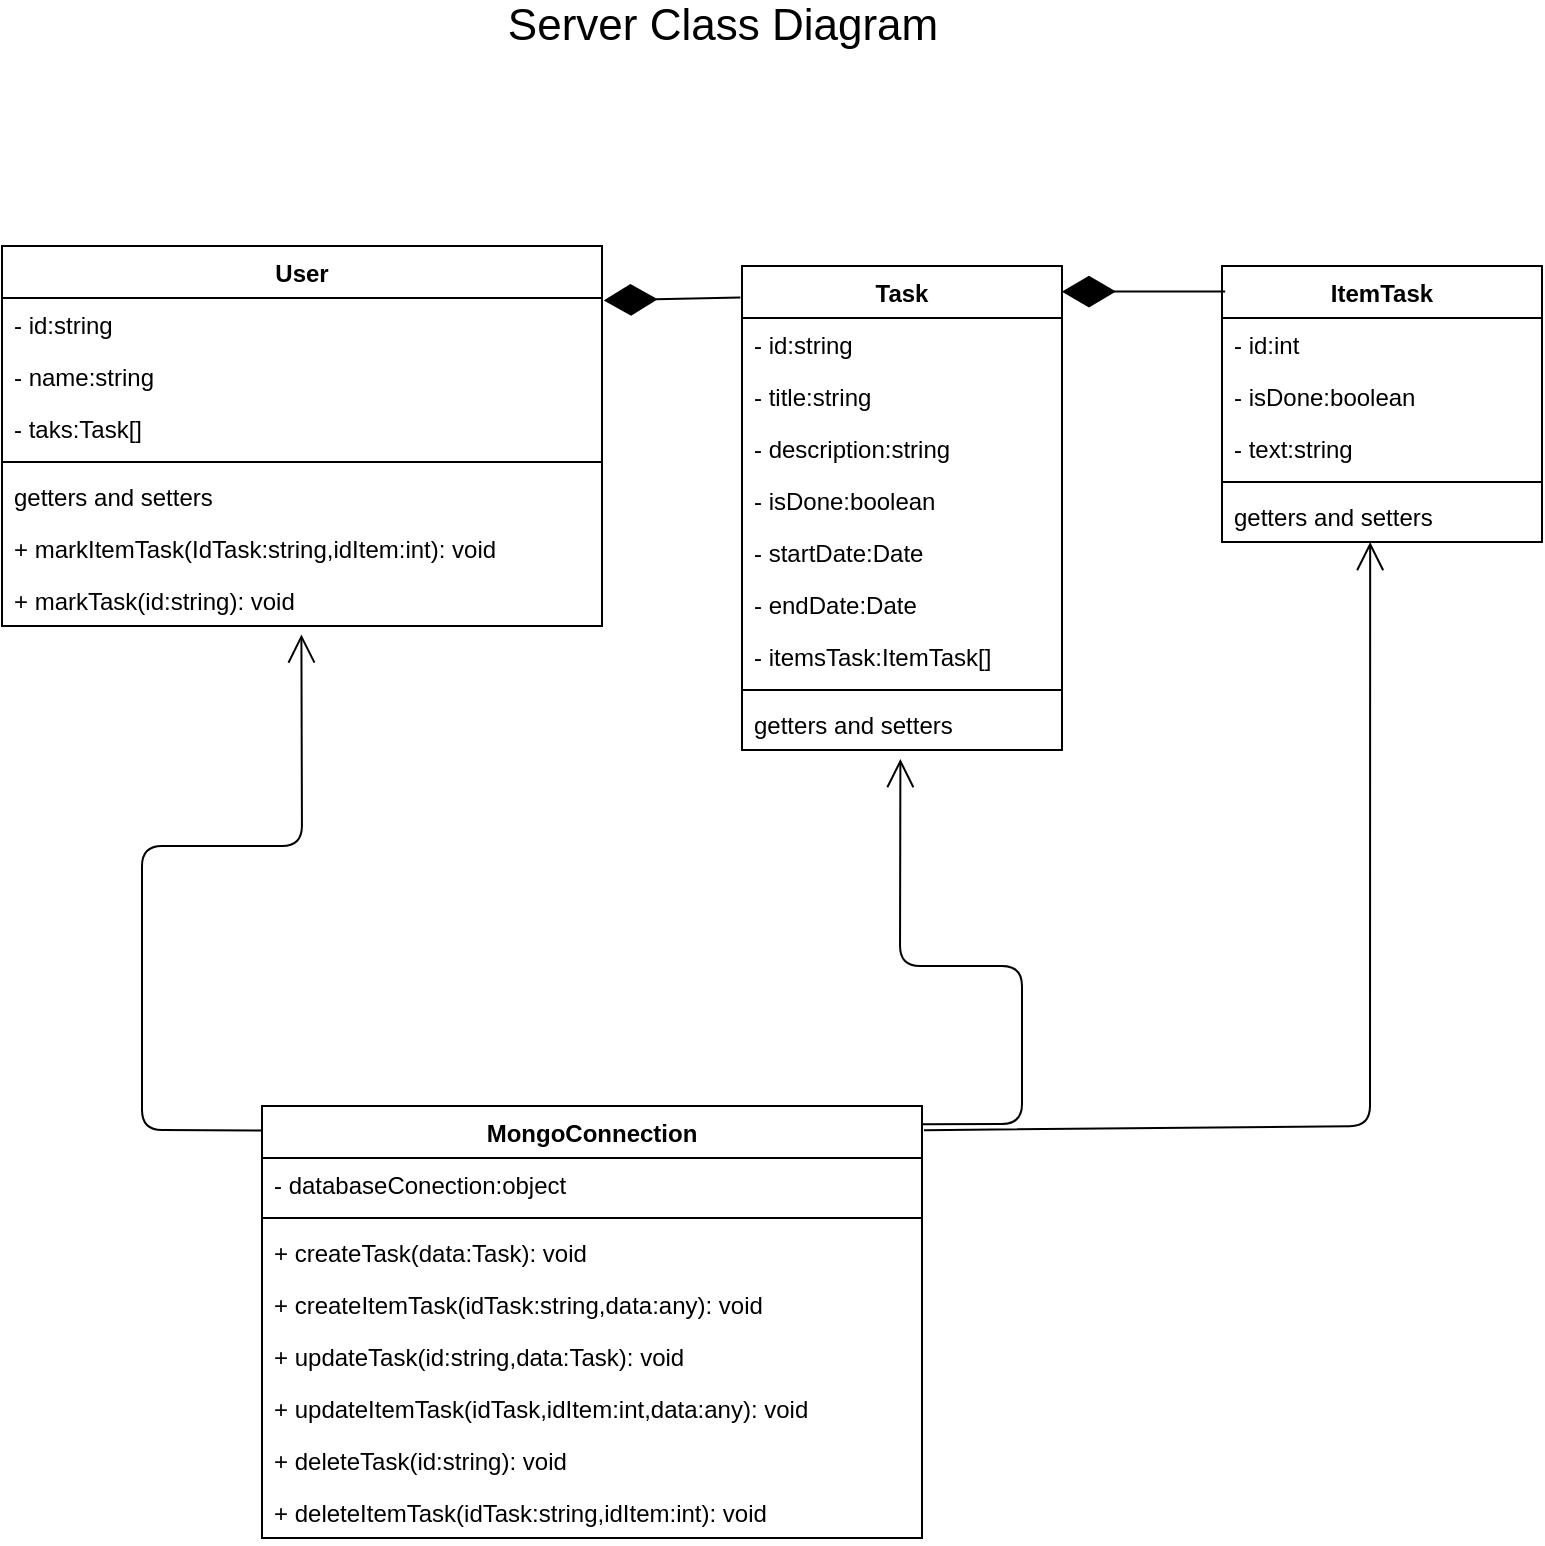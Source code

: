 <mxfile>
    <diagram id="50qi18_io6OZoOawAv0M" name="server-class-diagram">
        <mxGraphModel dx="994" dy="684" grid="1" gridSize="10" guides="1" tooltips="1" connect="1" arrows="1" fold="1" page="1" pageScale="1" pageWidth="1920" pageHeight="1200" math="0" shadow="0">
            <root>
                <mxCell id="0"/>
                <mxCell id="1" parent="0"/>
                <mxCell id="Xc-XRdm0GFgDPYHEz2J1-1" value="User" style="swimlane;fontStyle=1;align=center;verticalAlign=top;childLayout=stackLayout;horizontal=1;startSize=26;horizontalStack=0;resizeParent=1;resizeParentMax=0;resizeLast=0;collapsible=1;marginBottom=0;" parent="1" vertex="1">
                    <mxGeometry x="190" y="180" width="300" height="190" as="geometry"/>
                </mxCell>
                <mxCell id="Xc-XRdm0GFgDPYHEz2J1-2" value="- id:string" style="text;strokeColor=none;fillColor=none;align=left;verticalAlign=top;spacingLeft=4;spacingRight=4;overflow=hidden;rotatable=0;points=[[0,0.5],[1,0.5]];portConstraint=eastwest;" parent="Xc-XRdm0GFgDPYHEz2J1-1" vertex="1">
                    <mxGeometry y="26" width="300" height="26" as="geometry"/>
                </mxCell>
                <mxCell id="Xc-XRdm0GFgDPYHEz2J1-19" value="- name:string" style="text;strokeColor=none;fillColor=none;align=left;verticalAlign=top;spacingLeft=4;spacingRight=4;overflow=hidden;rotatable=0;points=[[0,0.5],[1,0.5]];portConstraint=eastwest;" parent="Xc-XRdm0GFgDPYHEz2J1-1" vertex="1">
                    <mxGeometry y="52" width="300" height="26" as="geometry"/>
                </mxCell>
                <mxCell id="Xc-XRdm0GFgDPYHEz2J1-20" value="- taks:Task[]" style="text;strokeColor=none;fillColor=none;align=left;verticalAlign=top;spacingLeft=4;spacingRight=4;overflow=hidden;rotatable=0;points=[[0,0.5],[1,0.5]];portConstraint=eastwest;" parent="Xc-XRdm0GFgDPYHEz2J1-1" vertex="1">
                    <mxGeometry y="78" width="300" height="26" as="geometry"/>
                </mxCell>
                <mxCell id="Xc-XRdm0GFgDPYHEz2J1-3" value="" style="line;strokeWidth=1;fillColor=none;align=left;verticalAlign=middle;spacingTop=-1;spacingLeft=3;spacingRight=3;rotatable=0;labelPosition=right;points=[];portConstraint=eastwest;" parent="Xc-XRdm0GFgDPYHEz2J1-1" vertex="1">
                    <mxGeometry y="104" width="300" height="8" as="geometry"/>
                </mxCell>
                <mxCell id="Xc-XRdm0GFgDPYHEz2J1-40" value="getters and setters" style="text;strokeColor=none;fillColor=none;align=left;verticalAlign=top;spacingLeft=4;spacingRight=4;overflow=hidden;rotatable=0;points=[[0,0.5],[1,0.5]];portConstraint=eastwest;" parent="Xc-XRdm0GFgDPYHEz2J1-1" vertex="1">
                    <mxGeometry y="112" width="300" height="26" as="geometry"/>
                </mxCell>
                <mxCell id="Xc-XRdm0GFgDPYHEz2J1-27" value="+ markItemTask(IdTask:string,idItem:int): void" style="text;strokeColor=none;fillColor=none;align=left;verticalAlign=top;spacingLeft=4;spacingRight=4;overflow=hidden;rotatable=0;points=[[0,0.5],[1,0.5]];portConstraint=eastwest;" parent="Xc-XRdm0GFgDPYHEz2J1-1" vertex="1">
                    <mxGeometry y="138" width="300" height="26" as="geometry"/>
                </mxCell>
                <mxCell id="Xc-XRdm0GFgDPYHEz2J1-4" value="+ markTask(id:string): void" style="text;strokeColor=none;fillColor=none;align=left;verticalAlign=top;spacingLeft=4;spacingRight=4;overflow=hidden;rotatable=0;points=[[0,0.5],[1,0.5]];portConstraint=eastwest;" parent="Xc-XRdm0GFgDPYHEz2J1-1" vertex="1">
                    <mxGeometry y="164" width="300" height="26" as="geometry"/>
                </mxCell>
                <mxCell id="Xc-XRdm0GFgDPYHEz2J1-5" value="Task" style="swimlane;fontStyle=1;align=center;verticalAlign=top;childLayout=stackLayout;horizontal=1;startSize=26;horizontalStack=0;resizeParent=1;resizeParentMax=0;resizeLast=0;collapsible=1;marginBottom=0;" parent="1" vertex="1">
                    <mxGeometry x="560" y="190" width="160" height="242" as="geometry"/>
                </mxCell>
                <mxCell id="Xc-XRdm0GFgDPYHEz2J1-21" value="- id:string" style="text;strokeColor=none;fillColor=none;align=left;verticalAlign=top;spacingLeft=4;spacingRight=4;overflow=hidden;rotatable=0;points=[[0,0.5],[1,0.5]];portConstraint=eastwest;" parent="Xc-XRdm0GFgDPYHEz2J1-5" vertex="1">
                    <mxGeometry y="26" width="160" height="26" as="geometry"/>
                </mxCell>
                <mxCell id="Xc-XRdm0GFgDPYHEz2J1-6" value="- title:string" style="text;strokeColor=none;fillColor=none;align=left;verticalAlign=top;spacingLeft=4;spacingRight=4;overflow=hidden;rotatable=0;points=[[0,0.5],[1,0.5]];portConstraint=eastwest;" parent="Xc-XRdm0GFgDPYHEz2J1-5" vertex="1">
                    <mxGeometry y="52" width="160" height="26" as="geometry"/>
                </mxCell>
                <mxCell id="Xc-XRdm0GFgDPYHEz2J1-9" value="- description:string" style="text;strokeColor=none;fillColor=none;align=left;verticalAlign=top;spacingLeft=4;spacingRight=4;overflow=hidden;rotatable=0;points=[[0,0.5],[1,0.5]];portConstraint=eastwest;" parent="Xc-XRdm0GFgDPYHEz2J1-5" vertex="1">
                    <mxGeometry y="78" width="160" height="26" as="geometry"/>
                </mxCell>
                <mxCell id="Xc-XRdm0GFgDPYHEz2J1-10" value="- isDone:boolean" style="text;strokeColor=none;fillColor=none;align=left;verticalAlign=top;spacingLeft=4;spacingRight=4;overflow=hidden;rotatable=0;points=[[0,0.5],[1,0.5]];portConstraint=eastwest;" parent="Xc-XRdm0GFgDPYHEz2J1-5" vertex="1">
                    <mxGeometry y="104" width="160" height="26" as="geometry"/>
                </mxCell>
                <mxCell id="Xc-XRdm0GFgDPYHEz2J1-17" value="- startDate:Date" style="text;strokeColor=none;fillColor=none;align=left;verticalAlign=top;spacingLeft=4;spacingRight=4;overflow=hidden;rotatable=0;points=[[0,0.5],[1,0.5]];portConstraint=eastwest;" parent="Xc-XRdm0GFgDPYHEz2J1-5" vertex="1">
                    <mxGeometry y="130" width="160" height="26" as="geometry"/>
                </mxCell>
                <mxCell id="Xc-XRdm0GFgDPYHEz2J1-18" value="- endDate:Date" style="text;strokeColor=none;fillColor=none;align=left;verticalAlign=top;spacingLeft=4;spacingRight=4;overflow=hidden;rotatable=0;points=[[0,0.5],[1,0.5]];portConstraint=eastwest;" parent="Xc-XRdm0GFgDPYHEz2J1-5" vertex="1">
                    <mxGeometry y="156" width="160" height="26" as="geometry"/>
                </mxCell>
                <mxCell id="Xc-XRdm0GFgDPYHEz2J1-22" value="- itemsTask:ItemTask[]" style="text;strokeColor=none;fillColor=none;align=left;verticalAlign=top;spacingLeft=4;spacingRight=4;overflow=hidden;rotatable=0;points=[[0,0.5],[1,0.5]];portConstraint=eastwest;" parent="Xc-XRdm0GFgDPYHEz2J1-5" vertex="1">
                    <mxGeometry y="182" width="160" height="26" as="geometry"/>
                </mxCell>
                <mxCell id="Xc-XRdm0GFgDPYHEz2J1-31" value="" style="line;strokeWidth=1;fillColor=none;align=left;verticalAlign=middle;spacingTop=-1;spacingLeft=3;spacingRight=3;rotatable=0;labelPosition=right;points=[];portConstraint=eastwest;" parent="Xc-XRdm0GFgDPYHEz2J1-5" vertex="1">
                    <mxGeometry y="208" width="160" height="8" as="geometry"/>
                </mxCell>
                <mxCell id="Xc-XRdm0GFgDPYHEz2J1-32" value="getters and setters" style="text;strokeColor=none;fillColor=none;align=left;verticalAlign=top;spacingLeft=4;spacingRight=4;overflow=hidden;rotatable=0;points=[[0,0.5],[1,0.5]];portConstraint=eastwest;" parent="Xc-XRdm0GFgDPYHEz2J1-5" vertex="1">
                    <mxGeometry y="216" width="160" height="26" as="geometry"/>
                </mxCell>
                <mxCell id="Xc-XRdm0GFgDPYHEz2J1-11" value="ItemTask" style="swimlane;fontStyle=1;align=center;verticalAlign=top;childLayout=stackLayout;horizontal=1;startSize=26;horizontalStack=0;resizeParent=1;resizeParentMax=0;resizeLast=0;collapsible=1;marginBottom=0;" parent="1" vertex="1">
                    <mxGeometry x="800" y="190" width="160" height="138" as="geometry"/>
                </mxCell>
                <mxCell id="Xc-XRdm0GFgDPYHEz2J1-12" value="- id:int" style="text;strokeColor=none;fillColor=none;align=left;verticalAlign=top;spacingLeft=4;spacingRight=4;overflow=hidden;rotatable=0;points=[[0,0.5],[1,0.5]];portConstraint=eastwest;" parent="Xc-XRdm0GFgDPYHEz2J1-11" vertex="1">
                    <mxGeometry y="26" width="160" height="26" as="geometry"/>
                </mxCell>
                <mxCell id="Xc-XRdm0GFgDPYHEz2J1-28" value="- isDone:boolean" style="text;strokeColor=none;fillColor=none;align=left;verticalAlign=top;spacingLeft=4;spacingRight=4;overflow=hidden;rotatable=0;points=[[0,0.5],[1,0.5]];portConstraint=eastwest;" parent="Xc-XRdm0GFgDPYHEz2J1-11" vertex="1">
                    <mxGeometry y="52" width="160" height="26" as="geometry"/>
                </mxCell>
                <mxCell id="Xc-XRdm0GFgDPYHEz2J1-13" value="- text:string" style="text;strokeColor=none;fillColor=none;align=left;verticalAlign=top;spacingLeft=4;spacingRight=4;overflow=hidden;rotatable=0;points=[[0,0.5],[1,0.5]];portConstraint=eastwest;" parent="Xc-XRdm0GFgDPYHEz2J1-11" vertex="1">
                    <mxGeometry y="78" width="160" height="26" as="geometry"/>
                </mxCell>
                <mxCell id="Xc-XRdm0GFgDPYHEz2J1-33" value="" style="line;strokeWidth=1;fillColor=none;align=left;verticalAlign=middle;spacingTop=-1;spacingLeft=3;spacingRight=3;rotatable=0;labelPosition=right;points=[];portConstraint=eastwest;" parent="Xc-XRdm0GFgDPYHEz2J1-11" vertex="1">
                    <mxGeometry y="104" width="160" height="8" as="geometry"/>
                </mxCell>
                <mxCell id="Xc-XRdm0GFgDPYHEz2J1-39" value="getters and setters" style="text;strokeColor=none;fillColor=none;align=left;verticalAlign=top;spacingLeft=4;spacingRight=4;overflow=hidden;rotatable=0;points=[[0,0.5],[1,0.5]];portConstraint=eastwest;" parent="Xc-XRdm0GFgDPYHEz2J1-11" vertex="1">
                    <mxGeometry y="112" width="160" height="26" as="geometry"/>
                </mxCell>
                <mxCell id="Xc-XRdm0GFgDPYHEz2J1-25" value="" style="endArrow=diamondThin;endFill=1;endSize=24;html=1;entryX=1;entryY=0.053;entryDx=0;entryDy=0;entryPerimeter=0;exitX=0.01;exitY=0.092;exitDx=0;exitDy=0;exitPerimeter=0;" parent="1" source="Xc-XRdm0GFgDPYHEz2J1-11" target="Xc-XRdm0GFgDPYHEz2J1-5" edge="1">
                    <mxGeometry width="160" relative="1" as="geometry">
                        <mxPoint x="640" y="380" as="sourcePoint"/>
                        <mxPoint x="800" y="380" as="targetPoint"/>
                    </mxGeometry>
                </mxCell>
                <mxCell id="Xc-XRdm0GFgDPYHEz2J1-26" value="" style="endArrow=diamondThin;endFill=1;endSize=24;html=1;exitX=-0.005;exitY=0.065;exitDx=0;exitDy=0;exitPerimeter=0;entryX=1.003;entryY=0.046;entryDx=0;entryDy=0;entryPerimeter=0;" parent="1" source="Xc-XRdm0GFgDPYHEz2J1-5" target="Xc-XRdm0GFgDPYHEz2J1-2" edge="1">
                    <mxGeometry width="160" relative="1" as="geometry">
                        <mxPoint x="510" y="201.856" as="sourcePoint"/>
                        <mxPoint x="493" y="200" as="targetPoint"/>
                    </mxGeometry>
                </mxCell>
                <mxCell id="HiazUnA2qmG2ZjXQlf6u-1" value="&lt;font style=&quot;font-size: 22px&quot;&gt;Server Class Diagram&lt;/font&gt;" style="text;html=1;align=center;verticalAlign=middle;resizable=0;points=[];autosize=1;" parent="1" vertex="1">
                    <mxGeometry x="440" y="60" width="220" height="20" as="geometry"/>
                </mxCell>
                <mxCell id="2" value="MongoConnection" style="swimlane;fontStyle=1;align=center;verticalAlign=top;childLayout=stackLayout;horizontal=1;startSize=26;horizontalStack=0;resizeParent=1;resizeParentMax=0;resizeLast=0;collapsible=1;marginBottom=0;" parent="1" vertex="1">
                    <mxGeometry x="320" y="610" width="330" height="216" as="geometry"/>
                </mxCell>
                <mxCell id="8" value="- databaseConection:object" style="text;strokeColor=none;fillColor=none;align=left;verticalAlign=top;spacingLeft=4;spacingRight=4;overflow=hidden;rotatable=0;points=[[0,0.5],[1,0.5]];portConstraint=eastwest;" parent="2" vertex="1">
                    <mxGeometry y="26" width="330" height="26" as="geometry"/>
                </mxCell>
                <mxCell id="4" value="" style="line;strokeWidth=1;fillColor=none;align=left;verticalAlign=middle;spacingTop=-1;spacingLeft=3;spacingRight=3;rotatable=0;labelPosition=right;points=[];portConstraint=eastwest;" parent="2" vertex="1">
                    <mxGeometry y="52" width="330" height="8" as="geometry"/>
                </mxCell>
                <mxCell id="Xc-XRdm0GFgDPYHEz2J1-29" value="+ createTask(data:Task): void" style="text;strokeColor=none;fillColor=none;align=left;verticalAlign=top;spacingLeft=4;spacingRight=4;overflow=hidden;rotatable=0;points=[[0,0.5],[1,0.5]];portConstraint=eastwest;" parent="2" vertex="1">
                    <mxGeometry y="60" width="330" height="26" as="geometry"/>
                </mxCell>
                <mxCell id="Xc-XRdm0GFgDPYHEz2J1-30" value="+ createItemTask(idTask:string,data:any): void" style="text;strokeColor=none;fillColor=none;align=left;verticalAlign=top;spacingLeft=4;spacingRight=4;overflow=hidden;rotatable=0;points=[[0,0.5],[1,0.5]];portConstraint=eastwest;" parent="2" vertex="1">
                    <mxGeometry y="86" width="330" height="26" as="geometry"/>
                </mxCell>
                <mxCell id="Xc-XRdm0GFgDPYHEz2J1-41" value="+ updateTask(id:string,data:Task): void" style="text;strokeColor=none;fillColor=none;align=left;verticalAlign=top;spacingLeft=4;spacingRight=4;overflow=hidden;rotatable=0;points=[[0,0.5],[1,0.5]];portConstraint=eastwest;" parent="2" vertex="1">
                    <mxGeometry y="112" width="330" height="26" as="geometry"/>
                </mxCell>
                <mxCell id="Xc-XRdm0GFgDPYHEz2J1-42" value="+ updateItemTask(idTask,idItem:int,data:any): void" style="text;strokeColor=none;fillColor=none;align=left;verticalAlign=top;spacingLeft=4;spacingRight=4;overflow=hidden;rotatable=0;points=[[0,0.5],[1,0.5]];portConstraint=eastwest;" parent="2" vertex="1">
                    <mxGeometry y="138" width="330" height="26" as="geometry"/>
                </mxCell>
                <mxCell id="Xc-XRdm0GFgDPYHEz2J1-43" value="+ deleteTask(id:string): void" style="text;strokeColor=none;fillColor=none;align=left;verticalAlign=top;spacingLeft=4;spacingRight=4;overflow=hidden;rotatable=0;points=[[0,0.5],[1,0.5]];portConstraint=eastwest;" parent="2" vertex="1">
                    <mxGeometry y="164" width="330" height="26" as="geometry"/>
                </mxCell>
                <mxCell id="Xc-XRdm0GFgDPYHEz2J1-44" value="+ deleteItemTask(idTask:string,idItem:int): void" style="text;strokeColor=none;fillColor=none;align=left;verticalAlign=top;spacingLeft=4;spacingRight=4;overflow=hidden;rotatable=0;points=[[0,0.5],[1,0.5]];portConstraint=eastwest;" parent="2" vertex="1">
                    <mxGeometry y="190" width="330" height="26" as="geometry"/>
                </mxCell>
                <mxCell id="9" value="" style="endArrow=open;endFill=1;endSize=12;html=1;entryX=0.499;entryY=1.162;entryDx=0;entryDy=0;entryPerimeter=0;exitX=0.001;exitY=0.057;exitDx=0;exitDy=0;exitPerimeter=0;" parent="1" source="2" target="Xc-XRdm0GFgDPYHEz2J1-4" edge="1">
                    <mxGeometry width="160" relative="1" as="geometry">
                        <mxPoint x="500" y="530" as="sourcePoint"/>
                        <mxPoint x="660" y="530" as="targetPoint"/>
                        <Array as="points">
                            <mxPoint x="260" y="622"/>
                            <mxPoint x="260" y="480"/>
                            <mxPoint x="340" y="480"/>
                        </Array>
                    </mxGeometry>
                </mxCell>
                <mxCell id="10" value="" style="endArrow=open;endFill=1;endSize=12;html=1;entryX=0.495;entryY=1.173;entryDx=0;entryDy=0;entryPerimeter=0;exitX=1;exitY=0.042;exitDx=0;exitDy=0;exitPerimeter=0;" parent="1" source="2" target="Xc-XRdm0GFgDPYHEz2J1-32" edge="1">
                    <mxGeometry width="160" relative="1" as="geometry">
                        <mxPoint x="500" y="530" as="sourcePoint"/>
                        <mxPoint x="660" y="530" as="targetPoint"/>
                        <Array as="points">
                            <mxPoint x="700" y="619"/>
                            <mxPoint x="700" y="540"/>
                            <mxPoint x="639" y="540"/>
                        </Array>
                    </mxGeometry>
                </mxCell>
                <mxCell id="5ifPcvj1LmJ-fgP16-Uc-11" value="" style="endArrow=open;endFill=1;endSize=12;html=1;entryX=0.463;entryY=1;entryDx=0;entryDy=0;entryPerimeter=0;exitX=1.003;exitY=0.056;exitDx=0;exitDy=0;exitPerimeter=0;" parent="1" source="2" target="Xc-XRdm0GFgDPYHEz2J1-39" edge="1">
                    <mxGeometry width="160" relative="1" as="geometry">
                        <mxPoint x="650" y="330" as="sourcePoint"/>
                        <mxPoint x="810" y="330" as="targetPoint"/>
                        <Array as="points">
                            <mxPoint x="874" y="620"/>
                        </Array>
                    </mxGeometry>
                </mxCell>
            </root>
        </mxGraphModel>
    </diagram>
</mxfile>